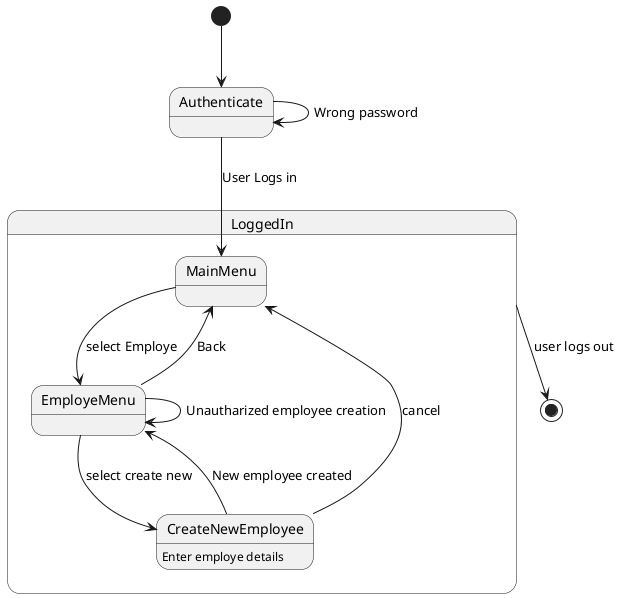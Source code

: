 @startuml CreateUser

[*] --> Authenticate

state LoggedIn{

    MainMenu --> EmployeMenu : select Employe

    EmployeMenu --> CreateNewEmployee : select create new
    EmployeMenu --> EmployeMenu : Unautharized employee creation
    EmployeMenu --> MainMenu : Back

    CreateNewEmployee --> EmployeMenu : New employee created
    CreateNewEmployee --> MainMenu : cancel

    CreateNewEmployee : Enter employe details

}

Authenticate --> Authenticate : Wrong password


Authenticate --> MainMenu : User Logs in

LoggedIn --> [*] : user logs out


@enduml


@startuml GetListOfAllBuildings

[*] --> Authenticate

state LoggedIn{

    MainMenu : Options dependant on user type

    MainMenu --> BuildingsMenu : selects

    BuildingsMenu --> MainMenu : Back

    BuildingsMenu --> BuildingsMenu : Select list of all buildings
    
}

Authenticate --> Authenticate : Wrong password


Authenticate --> MainMenu : User Logs in

LoggedIn --> [*] : user logs out




@enduml